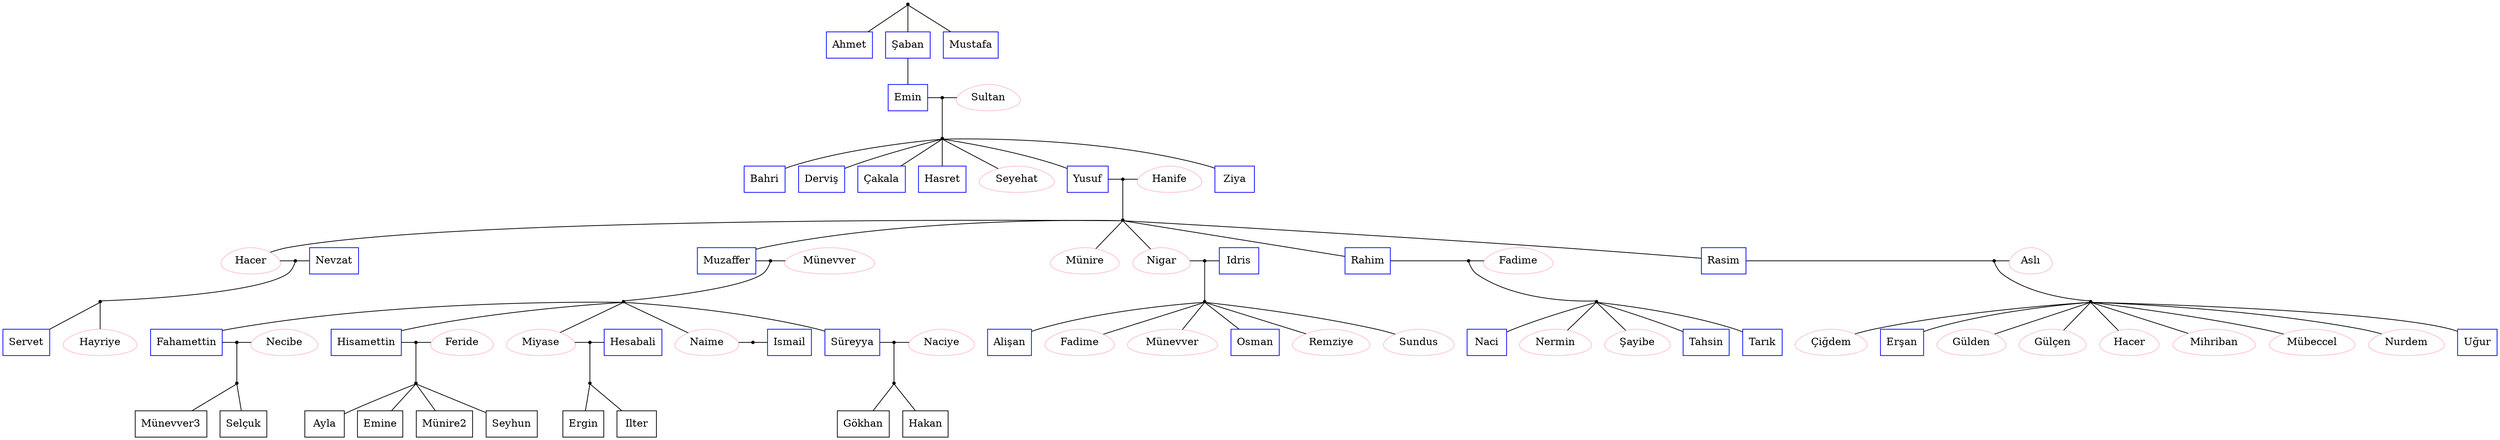 digraph {
  edge [dir=none];
  node [shape=box];
  graph [bgcolor=transparent];

  aa00 [shape=point];
  // jenerasyon 1
  aa00 -> {Ahmet, Şaban, Mustafa}
  "Ahmet" [shape=box, regular=0, color="blue"];
  "Şaban" [shape=box, regular=0, color="blue"];
  "Mustafa" [shape=box, regular=0, color="blue"];

  // jenerasyon 2
  Şaban -> Emin
  "Emin" [shape=box, regular=0, color="blue"]; "Sultan" [shape=egg, regular=0, color="pink"]; aa20 [shape=point]; {rank=same; Emin -> aa20 -> Sultan};

  aa25 [shape=point];

  // jenerasyon 3
  aa20 -> aa25 -> {Bahri, Derviş, Çakala, Hasret, Seyehat, Yusuf, Ziya}
  "Bahri" [shape=box, regular=0, color="blue"];
  "Derviş" [shape=box, regular=0, color="blue"];
  "Çakala" [shape=box, regular=0, color="blue"];
  "Hasret" [shape=box, regular=0, color="blue"];
  "Seyehat" [shape=egg, regular=0, color="pink"];
  "Yusuf" [shape=box, regular=0, color="blue"]; "Hanife" [shape=egg, regular=0, color="pink"]; aa30 [shape=point]; {rank=same; Yusuf -> aa30 -> Hanife};
  "Ziya" [shape=box, regular=0, color="blue"];

  aa35 [shape=point];

  // jenerasyon 4
  aa30 -> aa35 -> {Hacer, Muzaffer, Münire, Nigar, Rahim, Rasim}
  "Hacer" [shape=egg, regular=0, color="pink"]; "Nevzat" [shape=box, regular=0, color="blue"]; aa40 [shape=point]; {rank=same; Hacer -> aa40 -> Nevzat};
  "Muzaffer" [shape=box, regular=0, color="blue"]; "Münevver" [shape=egg, regular=0, color="pink"]; ba40 [shape=point]; {rank=same; Muzaffer -> ba40 -> Münevver}; 
  "Münire" [shape=egg, regular=0, color="pink"];
  "Nigar" [shape=egg, regular=0, color="pink"]; "Idris" [shape=box, regular=0, color="blue"]; ca40 [shape=point]; {rank=same; Nigar -> ca40 -> Idris};
  "Rahim" [shape=box, regular=0, color="blue"]; "Fadime" [shape=egg, regular=0, color="pink"]; da40 [shape=point]; {rank=same; Rahim -> da40 -> Fadime};
  "Rasim" [shape=box, regular=0, color="blue"]; "Aslı" [shape=egg, regular=0, color="pink"]; ea40 [shape=point]; {rank=same; Rasim -> ea40 -> Aslı};

  aa45 [shape=point];
  ba45 [shape=point];
  ca45 [shape=point];
  da45 [shape=point];
  ea45 [shape=point];

  // jenerasyon 5
  aa40 -> aa45 -> {Servet, Hayriye}
  "Servet" [shape=box, regular=0, color="blue"];
  "Hayriye" [shape=egg, regular=0, color="pink"];

  ba40 -> ba45 -> {Fahamettin, Hisamettin, Miyase, Naime, Süreyya}
  "Fahamettin" [shape=box, regular=0, color="blue"]; "Necibe" [shape=egg, regular=0, color="pink"]; ba50 [shape=point]; {rank=same; Fahamettin -> ba50 -> Necibe}
  "Hisamettin" [shape=box, regular=0, color="blue"]; "Feride" [shape=egg, regular=0, color="pink"]; bb50 [shape=point]; {rank=same; Hisamettin -> bb50 -> Feride}
  "Miyase" [shape=egg, regular=0, color="pink"]; "Hesabali" [shape=box, regular=0, color="blue"]; bc50 [shape=point]; {rank=same; Miyase -> bc50 -> Hesabali}
  "Naime" [shape=egg, regular=0, color="pink"]; "Ismail" [shape=box, regular=0, color="blue"]; bd50 [shape=point]; {rank=same; Naime -> bd50 -> Ismail}
  "Süreyya" [shape=box, regular=0, color="blue"]; "Naciye" [shape=egg, regular=0, color="pink"]; be50 [shape=point]; {rank=same; Süreyya -> be50 -> Naciye}

  ca40 -> ca45 -> {Alişan, Fadime2, Münevver2, Osman, Remziye, Sundus}
  "Alişan" [shape=box, regular=0, color="blue"];
  "Fadime2" [shape=egg, regular=0, color="pink", label="Fadime"];
  "Münevver2" [shape=egg, regular=0, color="pink", label="Münevver"];
  "Osman" [shape=box, regular=0, color="blue"];
  "Remziye" [shape=egg, regular=0, color="pink"];
  "Sundus" [shape=egg, regular=0, color="pink"];

  da40 -> da45 -> {Naci, Nermin, Şayibe, Tahsin, Tarık}
  "Naci" [shape=box, regular=0, color="blue"];
  "Nermin" [shape=egg, regular=0, color="pink"];
  "Şayibe" [shape=egg, regular=0, color="pink"];
  "Tahsin" [shape=box, regular=0, color="blue"];
  "Tarık" [shape=box, regular=0, color="blue"];

  ea40 -> ea45 -> {Çiğdem, Erşan, Gülden, Gülçen, Hacer2, Mihriban, Mübeccel, Nurdem, Uğur}
  "Çiğdem" [shape=egg, regular=0, color="pink"];
  "Erşan" [shape=box, regular=0, color="blue"];
  "Gülden" [shape=egg, regular=0, color="pink"];
  "Gülçen" [shape=egg, regular=0, color="pink"];
  "Hacer2" [shape=egg, regular=0, color="pink", label="Hacer"];
  "Mihriban" [shape=egg, regular=0, color="pink"];
  "Mübeccel" [shape=egg, regular=0, color="pink"];
  "Nurdem" [shape=egg, regular=0, color="pink"];
  "Uğur" [shape=box, regular=0, color="blue"];

  ba55 [shape=point];
  bb55 [shape=point];
  bc55 [shape=point];
  be55 [shape=point];

  // jenerasyon 6
  ba50 -> ba55 -> {Münevver3, Selçuk}
  bb50 -> bb55 -> {Ayla, Emine, Münire2, Seyhun}
  bc50 -> bc55 -> {Ergin, Ilter}
  be50 -> be55 -> {Gökhan, Hakan}
}